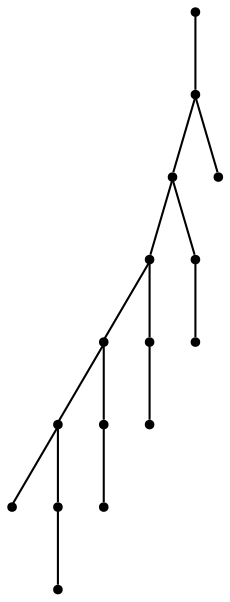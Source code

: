 graph {
  node [shape=point,comment="{\"directed\":false,\"doi\":\"10.1007/978-3-030-04414-5_3\",\"figure\":\"6 (3)\"}"]

  v0 [pos="729.6704162995834,1278.4162513465412"]
  v1 [pos="729.6704162995833,1245.0740731620672"]
  v2 [pos="729.6704162995834,1311.7544870974357"]
  v3 [pos="729.6704162995834,1345.09272284833"]
  v4 [pos="729.6704162995834,1378.4309585992244"]
  v5 [pos="729.6704162995834,1411.7691943501188"]
  v6 [pos="729.6704162995834,1445.1034876674337"]
  v7 [pos="938.0369434120732,1245.078206358562"]
  v8 [pos="829.6863493135785,1278.4123089129616"]
  v9 [pos="929.7033315364656,1311.750544663856"]
  v10 [pos="829.6863493135785,1311.7544870974357"]
  v11 [pos="929.7043807453576,1345.09272284833"]
  v12 [pos="829.6863493135785,1345.09272284833"]
  v13 [pos="929.7043807453576,1378.4309585992244"]
  v14 [pos="829.6863493135785,1378.427016165645"]
  v15 [pos="929.7033315364656,1411.7652519165392"]

  v0 -- v1 [id="-1",pos="729.6704162995834,1278.4162513465412 729.6704162995833,1245.0740731620672 729.6704162995833,1245.0740731620672 729.6704162995833,1245.0740731620672"]
  v5 -- v15 [id="-3",pos="729.6704162995834,1411.7691943501188 929.7033315364656,1411.7652519165392 929.7033315364656,1411.7652519165392 929.7033315364656,1411.7652519165392"]
  v14 -- v13 [id="-36",pos="829.6863493135785,1378.427016165645 929.7043807453576,1378.4309585992244 929.7043807453576,1378.4309585992244 929.7043807453576,1378.4309585992244"]
  v4 -- v14 [id="-37",pos="729.6704162995834,1378.4309585992244 829.6863493135785,1378.427016165645 829.6863493135785,1378.427016165645 829.6863493135785,1378.427016165645"]
  v3 -- v12 [id="-83",pos="729.6704162995834,1345.09272284833 829.6863493135785,1345.09272284833 829.6863493135785,1345.09272284833 829.6863493135785,1345.09272284833"]
  v12 -- v11 [id="-86",pos="829.6863493135785,1345.09272284833 929.7043807453576,1345.09272284833 929.7043807453576,1345.09272284833 929.7043807453576,1345.09272284833"]
  v2 -- v10 [id="-133",pos="729.6704162995834,1311.7544870974357 829.6863493135785,1311.7544870974357 829.6863493135785,1311.7544870974357 829.6863493135785,1311.7544870974357"]
  v10 -- v9 [id="-136",pos="829.6863493135785,1311.7544870974357 929.7033315364656,1311.750544663856 929.7033315364656,1311.750544663856 929.7033315364656,1311.750544663856"]
  v0 -- v8 [id="-183",pos="729.6704162995834,1278.4162513465412 829.6863493135785,1278.4123089129616 829.6863493135785,1278.4123089129616 829.6863493135785,1278.4123089129616"]
  v8 -- v7 [id="-186",pos="829.6863493135785,1278.4123089129616 938.0369434120732,1245.078206358562 938.0369434120732,1245.078206358562 938.0369434120732,1245.078206358562"]
  v6 -- v5 [id="-243",pos="729.6704162995834,1445.1034876674337 729.6704162995834,1411.7691943501188 729.6704162995834,1411.7691943501188 729.6704162995834,1411.7691943501188"]
  v5 -- v4 [id="-244",pos="729.6704162995834,1411.7691943501188 729.6704162995834,1378.4309585992244 729.6704162995834,1378.4309585992244 729.6704162995834,1378.4309585992244"]
  v4 -- v3 [id="-245",pos="729.6704162995834,1378.4309585992244 729.6704162995834,1345.09272284833 729.6704162995834,1345.09272284833 729.6704162995834,1345.09272284833"]
  v3 -- v2 [id="-246",pos="729.6704162995834,1345.09272284833 729.6704162995834,1311.7544870974357 729.6704162995834,1311.7544870974357 729.6704162995834,1311.7544870974357"]
  v2 -- v0 [id="-247",pos="729.6704162995834,1311.7544870974357 729.6704162995834,1278.4162513465412 729.6704162995834,1278.4162513465412 729.6704162995834,1278.4162513465412"]
}